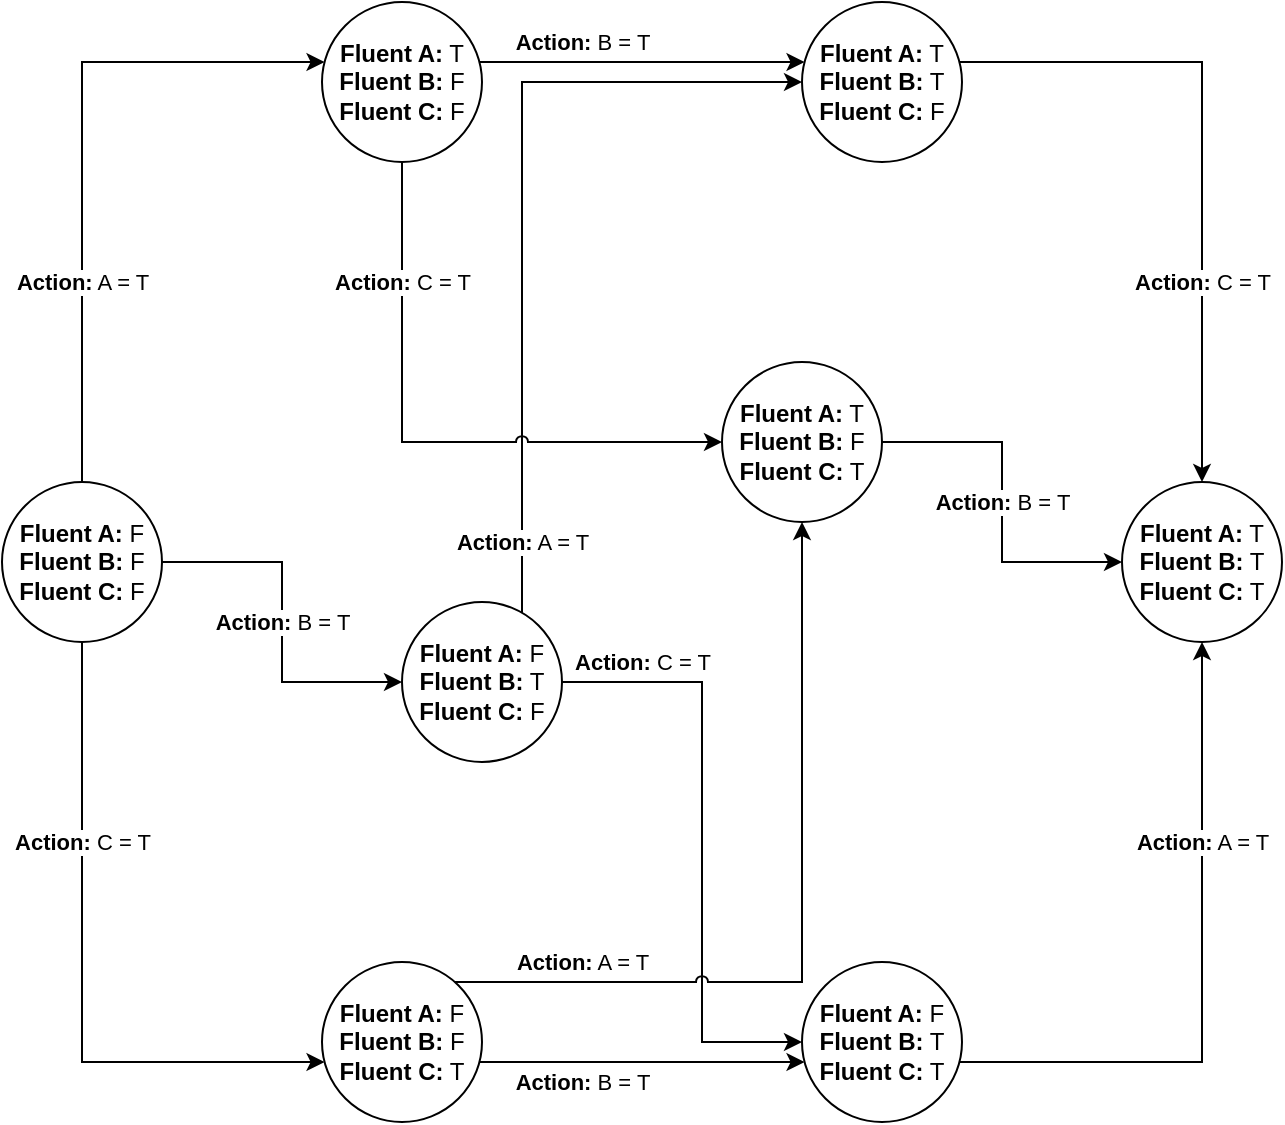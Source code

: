 <mxfile version="13.5.5" type="device"><diagram id="1eYONRuu5GI8S48I8-pM" name="Page-1"><mxGraphModel dx="1230" dy="683" grid="1" gridSize="10" guides="1" tooltips="1" connect="1" arrows="1" fold="1" page="1" pageScale="1" pageWidth="850" pageHeight="1100" math="0" shadow="0"><root><mxCell id="0"/><mxCell id="1" parent="0"/><mxCell id="urFQ762IdOI_51ou7fjB-16" value="&lt;b&gt;Action:&lt;/b&gt; A = T" style="edgeStyle=elbowEdgeStyle;rounded=0;orthogonalLoop=1;jettySize=auto;html=1;" edge="1" parent="1" source="urFQ762IdOI_51ou7fjB-4" target="urFQ762IdOI_51ou7fjB-36"><mxGeometry x="-0.396" relative="1" as="geometry"><mxPoint x="240" y="200" as="targetPoint"/><Array as="points"><mxPoint x="120" y="190"/></Array><mxPoint as="offset"/></mxGeometry></mxCell><mxCell id="urFQ762IdOI_51ou7fjB-18" value="&lt;b&gt;Action:&lt;/b&gt; B = T" style="edgeStyle=elbowEdgeStyle;rounded=0;orthogonalLoop=1;jettySize=auto;html=1;" edge="1" parent="1" source="urFQ762IdOI_51ou7fjB-4" target="urFQ762IdOI_51ou7fjB-34"><mxGeometry relative="1" as="geometry"><mxPoint x="240" y="440" as="targetPoint"/><mxPoint as="offset"/></mxGeometry></mxCell><mxCell id="urFQ762IdOI_51ou7fjB-19" value="&lt;b&gt;Action:&lt;/b&gt; C = T" style="edgeStyle=elbowEdgeStyle;rounded=0;orthogonalLoop=1;jettySize=auto;html=1;" edge="1" parent="1" source="urFQ762IdOI_51ou7fjB-4" target="urFQ762IdOI_51ou7fjB-35"><mxGeometry x="-0.396" relative="1" as="geometry"><mxPoint x="240" y="680" as="targetPoint"/><Array as="points"><mxPoint x="120" y="690"/></Array><mxPoint as="offset"/></mxGeometry></mxCell><mxCell id="urFQ762IdOI_51ou7fjB-4" value="&lt;div&gt;&lt;b&gt;Fluent A:&lt;/b&gt; F&lt;br&gt;&lt;/div&gt;&lt;div&gt;&lt;b&gt;Fluent B:&lt;/b&gt; F&lt;/div&gt;&lt;div&gt;&lt;b&gt;Fluent C:&lt;/b&gt; F&lt;br&gt;&lt;/div&gt;" style="ellipse;whiteSpace=wrap;html=1;aspect=fixed;" vertex="1" parent="1"><mxGeometry x="80" y="400" width="80" height="80" as="geometry"/></mxCell><mxCell id="urFQ762IdOI_51ou7fjB-42" value="&lt;b&gt;Action:&lt;/b&gt; C = T" style="edgeStyle=elbowEdgeStyle;rounded=0;jumpStyle=arc;orthogonalLoop=1;jettySize=auto;html=1;" edge="1" parent="1" source="urFQ762IdOI_51ou7fjB-34" target="urFQ762IdOI_51ou7fjB-41"><mxGeometry x="-0.733" y="10" relative="1" as="geometry"><Array as="points"><mxPoint x="430" y="680"/></Array><mxPoint as="offset"/></mxGeometry></mxCell><mxCell id="urFQ762IdOI_51ou7fjB-49" value="&lt;b&gt;Action:&lt;/b&gt; A = T" style="edgeStyle=elbowEdgeStyle;rounded=0;jumpStyle=arc;orthogonalLoop=1;jettySize=auto;html=1;" edge="1" parent="1" source="urFQ762IdOI_51ou7fjB-34" target="urFQ762IdOI_51ou7fjB-37"><mxGeometry x="-0.826" relative="1" as="geometry"><Array as="points"><mxPoint x="340" y="350"/></Array><mxPoint as="offset"/></mxGeometry></mxCell><mxCell id="urFQ762IdOI_51ou7fjB-34" value="&lt;div&gt;&lt;b&gt;Fluent A:&lt;/b&gt; F&lt;br&gt;&lt;/div&gt;&lt;div&gt;&lt;b&gt;Fluent B:&lt;/b&gt; T&lt;br&gt;&lt;/div&gt;&lt;div&gt;&lt;b&gt;Fluent C:&lt;/b&gt; F&lt;br&gt;&lt;/div&gt;" style="ellipse;whiteSpace=wrap;html=1;aspect=fixed;" vertex="1" parent="1"><mxGeometry x="280" y="460" width="80" height="80" as="geometry"/></mxCell><mxCell id="urFQ762IdOI_51ou7fjB-46" value="&lt;b&gt;Action:&lt;/b&gt; B = T" style="edgeStyle=elbowEdgeStyle;rounded=0;jumpStyle=arc;orthogonalLoop=1;jettySize=auto;html=1;" edge="1" parent="1" source="urFQ762IdOI_51ou7fjB-35" target="urFQ762IdOI_51ou7fjB-41"><mxGeometry y="32" relative="1" as="geometry"><Array as="points"><mxPoint x="400" y="690"/></Array><mxPoint x="-30" y="42" as="offset"/></mxGeometry></mxCell><mxCell id="urFQ762IdOI_51ou7fjB-50" value="&lt;b&gt;Action:&lt;/b&gt; A = T" style="edgeStyle=elbowEdgeStyle;rounded=0;jumpStyle=arc;orthogonalLoop=1;jettySize=auto;html=1;" edge="1" parent="1" source="urFQ762IdOI_51ou7fjB-35" target="urFQ762IdOI_51ou7fjB-38"><mxGeometry x="-0.685" y="10" relative="1" as="geometry"><Array as="points"><mxPoint x="480" y="650"/></Array><mxPoint as="offset"/></mxGeometry></mxCell><mxCell id="urFQ762IdOI_51ou7fjB-35" value="&lt;div&gt;&lt;b&gt;Fluent A:&lt;/b&gt; F&lt;br&gt;&lt;/div&gt;&lt;div&gt;&lt;b&gt;Fluent B:&lt;/b&gt; F&lt;/div&gt;&lt;div&gt;&lt;b&gt;Fluent C:&lt;/b&gt; T&lt;br&gt;&lt;/div&gt;" style="ellipse;whiteSpace=wrap;html=1;aspect=fixed;" vertex="1" parent="1"><mxGeometry x="240" y="640" width="80" height="80" as="geometry"/></mxCell><mxCell id="urFQ762IdOI_51ou7fjB-39" value="&lt;b&gt;Action:&lt;/b&gt; B = T" style="edgeStyle=elbowEdgeStyle;rounded=0;jumpStyle=arc;orthogonalLoop=1;jettySize=auto;html=1;" edge="1" parent="1" source="urFQ762IdOI_51ou7fjB-36" target="urFQ762IdOI_51ou7fjB-37"><mxGeometry y="32" relative="1" as="geometry"><Array as="points"><mxPoint x="400" y="190"/></Array><mxPoint x="-30" y="22" as="offset"/></mxGeometry></mxCell><mxCell id="urFQ762IdOI_51ou7fjB-40" value="&lt;b&gt;Action:&lt;/b&gt; C = T" style="edgeStyle=elbowEdgeStyle;rounded=0;jumpStyle=arc;orthogonalLoop=1;jettySize=auto;html=1;" edge="1" parent="1" source="urFQ762IdOI_51ou7fjB-36" target="urFQ762IdOI_51ou7fjB-38"><mxGeometry x="-0.6" relative="1" as="geometry"><Array as="points"><mxPoint x="280" y="290"/></Array><mxPoint as="offset"/></mxGeometry></mxCell><mxCell id="urFQ762IdOI_51ou7fjB-36" value="&lt;div&gt;&lt;b&gt;Fluent A:&lt;/b&gt; T&lt;br&gt;&lt;/div&gt;&lt;div&gt;&lt;b&gt;Fluent B:&lt;/b&gt; F&lt;/div&gt;&lt;div&gt;&lt;b&gt;Fluent C:&lt;/b&gt; F&lt;br&gt;&lt;/div&gt;" style="ellipse;whiteSpace=wrap;html=1;aspect=fixed;" vertex="1" parent="1"><mxGeometry x="240" y="160" width="80" height="80" as="geometry"/></mxCell><mxCell id="urFQ762IdOI_51ou7fjB-45" value="&lt;b&gt;Action:&lt;/b&gt; C = T" style="edgeStyle=elbowEdgeStyle;rounded=0;jumpStyle=arc;orthogonalLoop=1;jettySize=auto;html=1;" edge="1" parent="1" source="urFQ762IdOI_51ou7fjB-37" target="urFQ762IdOI_51ou7fjB-43"><mxGeometry x="0.396" relative="1" as="geometry"><Array as="points"><mxPoint x="680" y="190"/></Array><mxPoint as="offset"/></mxGeometry></mxCell><mxCell id="urFQ762IdOI_51ou7fjB-37" value="&lt;div&gt;&lt;b&gt;Fluent A:&lt;/b&gt; T&lt;br&gt;&lt;/div&gt;&lt;div&gt;&lt;b&gt;Fluent B:&lt;/b&gt; T&lt;br&gt;&lt;/div&gt;&lt;div&gt;&lt;b&gt;Fluent C:&lt;/b&gt; F&lt;br&gt;&lt;/div&gt;" style="ellipse;whiteSpace=wrap;html=1;aspect=fixed;" vertex="1" parent="1"><mxGeometry x="480" y="160" width="80" height="80" as="geometry"/></mxCell><mxCell id="urFQ762IdOI_51ou7fjB-48" value="&lt;b&gt;Action:&lt;/b&gt; B = T" style="edgeStyle=elbowEdgeStyle;rounded=0;jumpStyle=arc;orthogonalLoop=1;jettySize=auto;html=1;" edge="1" parent="1" source="urFQ762IdOI_51ou7fjB-38" target="urFQ762IdOI_51ou7fjB-43"><mxGeometry relative="1" as="geometry"/></mxCell><mxCell id="urFQ762IdOI_51ou7fjB-38" value="&lt;div&gt;&lt;b&gt;Fluent A:&lt;/b&gt; T&lt;br&gt;&lt;/div&gt;&lt;div&gt;&lt;b&gt;Fluent B:&lt;/b&gt; F&lt;/div&gt;&lt;div&gt;&lt;b&gt;Fluent C:&lt;/b&gt; T&lt;br&gt;&lt;/div&gt;" style="ellipse;whiteSpace=wrap;html=1;aspect=fixed;" vertex="1" parent="1"><mxGeometry x="440" y="340" width="80" height="80" as="geometry"/></mxCell><mxCell id="urFQ762IdOI_51ou7fjB-47" value="&lt;b&gt;Action:&lt;/b&gt; A = T" style="edgeStyle=elbowEdgeStyle;rounded=0;jumpStyle=arc;orthogonalLoop=1;jettySize=auto;html=1;" edge="1" parent="1" source="urFQ762IdOI_51ou7fjB-41" target="urFQ762IdOI_51ou7fjB-43"><mxGeometry x="0.396" relative="1" as="geometry"><Array as="points"><mxPoint x="680" y="690"/></Array><mxPoint as="offset"/></mxGeometry></mxCell><mxCell id="urFQ762IdOI_51ou7fjB-41" value="&lt;div&gt;&lt;b&gt;Fluent A:&lt;/b&gt; F&lt;br&gt;&lt;/div&gt;&lt;div&gt;&lt;b&gt;Fluent B:&lt;/b&gt; T&lt;br&gt;&lt;/div&gt;&lt;div&gt;&lt;b&gt;Fluent C:&lt;/b&gt; T&lt;br&gt;&lt;/div&gt;" style="ellipse;whiteSpace=wrap;html=1;aspect=fixed;" vertex="1" parent="1"><mxGeometry x="480" y="640" width="80" height="80" as="geometry"/></mxCell><mxCell id="urFQ762IdOI_51ou7fjB-43" value="&lt;div&gt;&lt;b&gt;Fluent A:&lt;/b&gt; T&lt;br&gt;&lt;/div&gt;&lt;div&gt;&lt;b&gt;Fluent B:&lt;/b&gt; T&lt;br&gt;&lt;/div&gt;&lt;div&gt;&lt;b&gt;Fluent C:&lt;/b&gt; T&lt;br&gt;&lt;/div&gt;" style="ellipse;whiteSpace=wrap;html=1;aspect=fixed;" vertex="1" parent="1"><mxGeometry x="640" y="400" width="80" height="80" as="geometry"/></mxCell></root></mxGraphModel></diagram></mxfile>